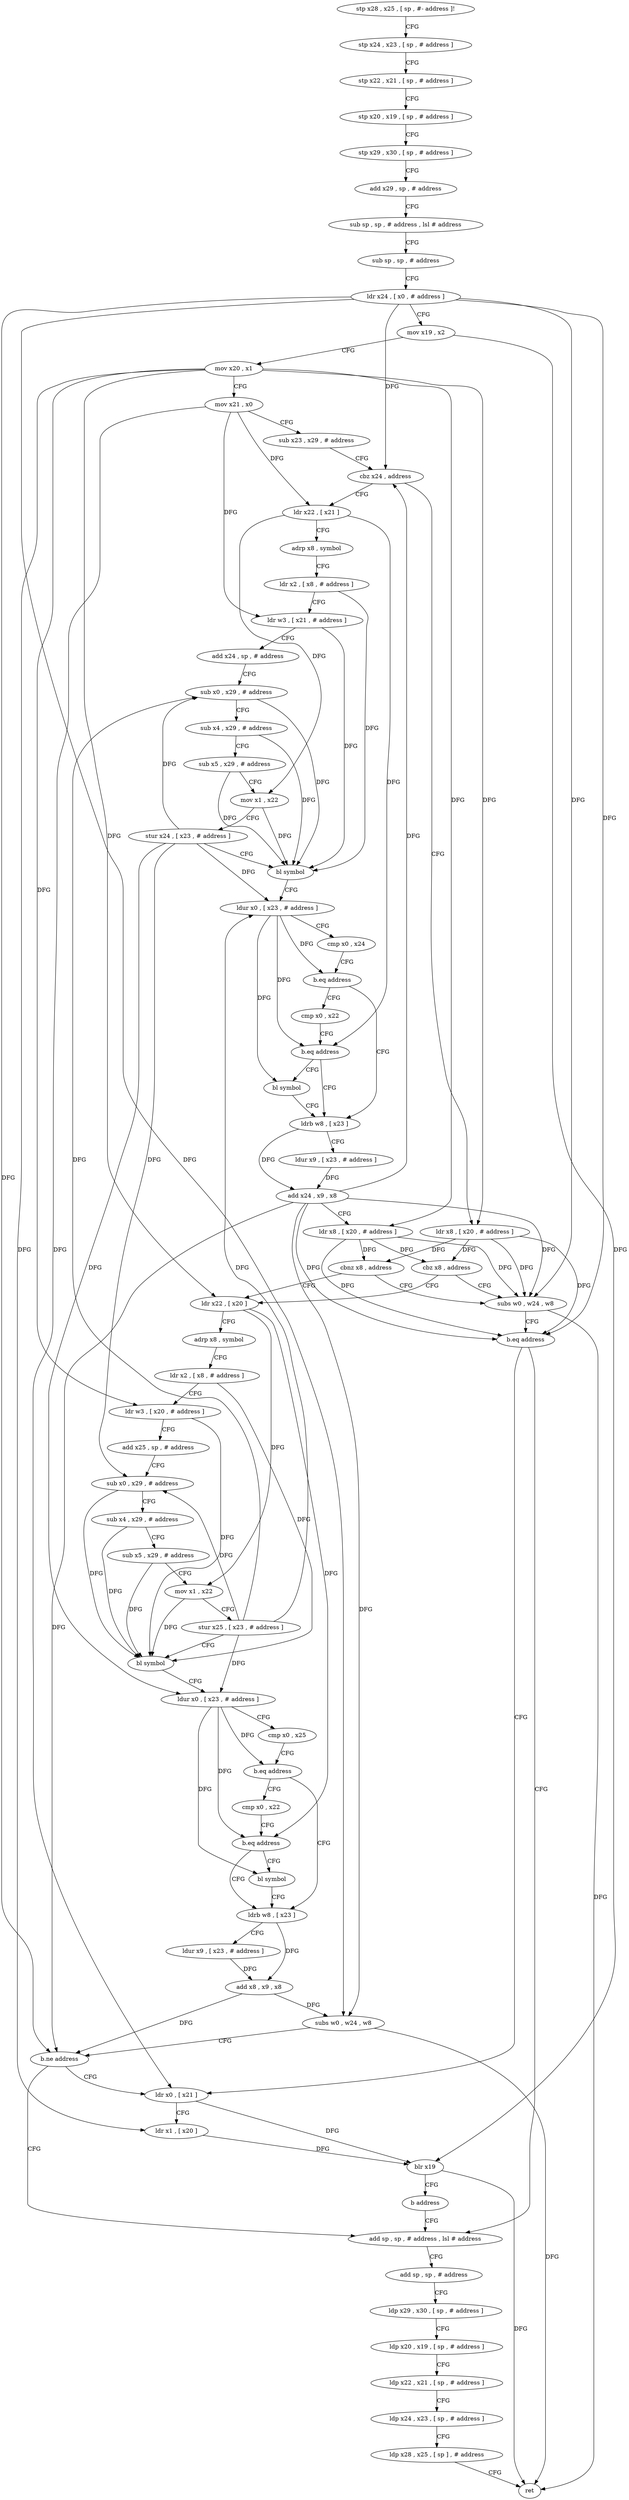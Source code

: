 digraph "func" {
"4239404" [label = "stp x28 , x25 , [ sp , #- address ]!" ]
"4239408" [label = "stp x24 , x23 , [ sp , # address ]" ]
"4239412" [label = "stp x22 , x21 , [ sp , # address ]" ]
"4239416" [label = "stp x20 , x19 , [ sp , # address ]" ]
"4239420" [label = "stp x29 , x30 , [ sp , # address ]" ]
"4239424" [label = "add x29 , sp , # address" ]
"4239428" [label = "sub sp , sp , # address , lsl # address" ]
"4239432" [label = "sub sp , sp , # address" ]
"4239436" [label = "ldr x24 , [ x0 , # address ]" ]
"4239440" [label = "mov x19 , x2" ]
"4239444" [label = "mov x20 , x1" ]
"4239448" [label = "mov x21 , x0" ]
"4239452" [label = "sub x23 , x29 , # address" ]
"4239456" [label = "cbz x24 , address" ]
"4239508" [label = "ldr x22 , [ x21 ]" ]
"4239460" [label = "ldr x8 , [ x20 , # address ]" ]
"4239512" [label = "adrp x8 , symbol" ]
"4239516" [label = "ldr x2 , [ x8 , # address ]" ]
"4239520" [label = "ldr w3 , [ x21 , # address ]" ]
"4239524" [label = "add x24 , sp , # address" ]
"4239528" [label = "sub x0 , x29 , # address" ]
"4239532" [label = "sub x4 , x29 , # address" ]
"4239536" [label = "sub x5 , x29 , # address" ]
"4239540" [label = "mov x1 , x22" ]
"4239544" [label = "stur x24 , [ x23 , # address ]" ]
"4239548" [label = "bl symbol" ]
"4239552" [label = "ldur x0 , [ x23 , # address ]" ]
"4239556" [label = "cmp x0 , x24" ]
"4239560" [label = "b.eq address" ]
"4239576" [label = "ldrb w8 , [ x23 ]" ]
"4239564" [label = "cmp x0 , x22" ]
"4239464" [label = "cbz x8 , address" ]
"4239596" [label = "ldr x22 , [ x20 ]" ]
"4239468" [label = "subs w0 , w24 , w8" ]
"4239580" [label = "ldur x9 , [ x23 , # address ]" ]
"4239584" [label = "add x24 , x9 , x8" ]
"4239588" [label = "ldr x8 , [ x20 , # address ]" ]
"4239592" [label = "cbnz x8 , address" ]
"4239568" [label = "b.eq address" ]
"4239572" [label = "bl symbol" ]
"4239600" [label = "adrp x8 , symbol" ]
"4239604" [label = "ldr x2 , [ x8 , # address ]" ]
"4239608" [label = "ldr w3 , [ x20 , # address ]" ]
"4239612" [label = "add x25 , sp , # address" ]
"4239616" [label = "sub x0 , x29 , # address" ]
"4239620" [label = "sub x4 , x29 , # address" ]
"4239624" [label = "sub x5 , x29 , # address" ]
"4239628" [label = "mov x1 , x22" ]
"4239632" [label = "stur x25 , [ x23 , # address ]" ]
"4239636" [label = "bl symbol" ]
"4239640" [label = "ldur x0 , [ x23 , # address ]" ]
"4239644" [label = "cmp x0 , x25" ]
"4239648" [label = "b.eq address" ]
"4239664" [label = "ldrb w8 , [ x23 ]" ]
"4239652" [label = "cmp x0 , x22" ]
"4239472" [label = "b.eq address" ]
"4239684" [label = "ldr x0 , [ x21 ]" ]
"4239476" [label = "add sp , sp , # address , lsl # address" ]
"4239668" [label = "ldur x9 , [ x23 , # address ]" ]
"4239672" [label = "add x8 , x9 , x8" ]
"4239676" [label = "subs w0 , w24 , w8" ]
"4239680" [label = "b.ne address" ]
"4239656" [label = "b.eq address" ]
"4239660" [label = "bl symbol" ]
"4239688" [label = "ldr x1 , [ x20 ]" ]
"4239692" [label = "blr x19" ]
"4239696" [label = "b address" ]
"4239480" [label = "add sp , sp , # address" ]
"4239484" [label = "ldp x29 , x30 , [ sp , # address ]" ]
"4239488" [label = "ldp x20 , x19 , [ sp , # address ]" ]
"4239492" [label = "ldp x22 , x21 , [ sp , # address ]" ]
"4239496" [label = "ldp x24 , x23 , [ sp , # address ]" ]
"4239500" [label = "ldp x28 , x25 , [ sp ] , # address" ]
"4239504" [label = "ret" ]
"4239404" -> "4239408" [ label = "CFG" ]
"4239408" -> "4239412" [ label = "CFG" ]
"4239412" -> "4239416" [ label = "CFG" ]
"4239416" -> "4239420" [ label = "CFG" ]
"4239420" -> "4239424" [ label = "CFG" ]
"4239424" -> "4239428" [ label = "CFG" ]
"4239428" -> "4239432" [ label = "CFG" ]
"4239432" -> "4239436" [ label = "CFG" ]
"4239436" -> "4239440" [ label = "CFG" ]
"4239436" -> "4239456" [ label = "DFG" ]
"4239436" -> "4239468" [ label = "DFG" ]
"4239436" -> "4239472" [ label = "DFG" ]
"4239436" -> "4239676" [ label = "DFG" ]
"4239436" -> "4239680" [ label = "DFG" ]
"4239440" -> "4239444" [ label = "CFG" ]
"4239440" -> "4239692" [ label = "DFG" ]
"4239444" -> "4239448" [ label = "CFG" ]
"4239444" -> "4239460" [ label = "DFG" ]
"4239444" -> "4239588" [ label = "DFG" ]
"4239444" -> "4239596" [ label = "DFG" ]
"4239444" -> "4239608" [ label = "DFG" ]
"4239444" -> "4239688" [ label = "DFG" ]
"4239448" -> "4239452" [ label = "CFG" ]
"4239448" -> "4239508" [ label = "DFG" ]
"4239448" -> "4239520" [ label = "DFG" ]
"4239448" -> "4239684" [ label = "DFG" ]
"4239452" -> "4239456" [ label = "CFG" ]
"4239456" -> "4239508" [ label = "CFG" ]
"4239456" -> "4239460" [ label = "CFG" ]
"4239508" -> "4239512" [ label = "CFG" ]
"4239508" -> "4239540" [ label = "DFG" ]
"4239508" -> "4239568" [ label = "DFG" ]
"4239460" -> "4239464" [ label = "DFG" ]
"4239460" -> "4239592" [ label = "DFG" ]
"4239460" -> "4239468" [ label = "DFG" ]
"4239460" -> "4239472" [ label = "DFG" ]
"4239512" -> "4239516" [ label = "CFG" ]
"4239516" -> "4239520" [ label = "CFG" ]
"4239516" -> "4239548" [ label = "DFG" ]
"4239520" -> "4239524" [ label = "CFG" ]
"4239520" -> "4239548" [ label = "DFG" ]
"4239524" -> "4239528" [ label = "CFG" ]
"4239528" -> "4239532" [ label = "CFG" ]
"4239528" -> "4239548" [ label = "DFG" ]
"4239532" -> "4239536" [ label = "CFG" ]
"4239532" -> "4239548" [ label = "DFG" ]
"4239536" -> "4239540" [ label = "CFG" ]
"4239536" -> "4239548" [ label = "DFG" ]
"4239540" -> "4239544" [ label = "CFG" ]
"4239540" -> "4239548" [ label = "DFG" ]
"4239544" -> "4239548" [ label = "CFG" ]
"4239544" -> "4239528" [ label = "DFG" ]
"4239544" -> "4239552" [ label = "DFG" ]
"4239544" -> "4239640" [ label = "DFG" ]
"4239544" -> "4239616" [ label = "DFG" ]
"4239548" -> "4239552" [ label = "CFG" ]
"4239552" -> "4239556" [ label = "CFG" ]
"4239552" -> "4239560" [ label = "DFG" ]
"4239552" -> "4239568" [ label = "DFG" ]
"4239552" -> "4239572" [ label = "DFG" ]
"4239556" -> "4239560" [ label = "CFG" ]
"4239560" -> "4239576" [ label = "CFG" ]
"4239560" -> "4239564" [ label = "CFG" ]
"4239576" -> "4239580" [ label = "CFG" ]
"4239576" -> "4239584" [ label = "DFG" ]
"4239564" -> "4239568" [ label = "CFG" ]
"4239464" -> "4239596" [ label = "CFG" ]
"4239464" -> "4239468" [ label = "CFG" ]
"4239596" -> "4239600" [ label = "CFG" ]
"4239596" -> "4239628" [ label = "DFG" ]
"4239596" -> "4239656" [ label = "DFG" ]
"4239468" -> "4239472" [ label = "CFG" ]
"4239468" -> "4239504" [ label = "DFG" ]
"4239580" -> "4239584" [ label = "DFG" ]
"4239584" -> "4239588" [ label = "CFG" ]
"4239584" -> "4239456" [ label = "DFG" ]
"4239584" -> "4239468" [ label = "DFG" ]
"4239584" -> "4239472" [ label = "DFG" ]
"4239584" -> "4239676" [ label = "DFG" ]
"4239584" -> "4239680" [ label = "DFG" ]
"4239588" -> "4239592" [ label = "DFG" ]
"4239588" -> "4239464" [ label = "DFG" ]
"4239588" -> "4239468" [ label = "DFG" ]
"4239588" -> "4239472" [ label = "DFG" ]
"4239592" -> "4239468" [ label = "CFG" ]
"4239592" -> "4239596" [ label = "CFG" ]
"4239568" -> "4239576" [ label = "CFG" ]
"4239568" -> "4239572" [ label = "CFG" ]
"4239572" -> "4239576" [ label = "CFG" ]
"4239600" -> "4239604" [ label = "CFG" ]
"4239604" -> "4239608" [ label = "CFG" ]
"4239604" -> "4239636" [ label = "DFG" ]
"4239608" -> "4239612" [ label = "CFG" ]
"4239608" -> "4239636" [ label = "DFG" ]
"4239612" -> "4239616" [ label = "CFG" ]
"4239616" -> "4239620" [ label = "CFG" ]
"4239616" -> "4239636" [ label = "DFG" ]
"4239620" -> "4239624" [ label = "CFG" ]
"4239620" -> "4239636" [ label = "DFG" ]
"4239624" -> "4239628" [ label = "CFG" ]
"4239624" -> "4239636" [ label = "DFG" ]
"4239628" -> "4239632" [ label = "CFG" ]
"4239628" -> "4239636" [ label = "DFG" ]
"4239632" -> "4239636" [ label = "CFG" ]
"4239632" -> "4239528" [ label = "DFG" ]
"4239632" -> "4239552" [ label = "DFG" ]
"4239632" -> "4239616" [ label = "DFG" ]
"4239632" -> "4239640" [ label = "DFG" ]
"4239636" -> "4239640" [ label = "CFG" ]
"4239640" -> "4239644" [ label = "CFG" ]
"4239640" -> "4239648" [ label = "DFG" ]
"4239640" -> "4239656" [ label = "DFG" ]
"4239640" -> "4239660" [ label = "DFG" ]
"4239644" -> "4239648" [ label = "CFG" ]
"4239648" -> "4239664" [ label = "CFG" ]
"4239648" -> "4239652" [ label = "CFG" ]
"4239664" -> "4239668" [ label = "CFG" ]
"4239664" -> "4239672" [ label = "DFG" ]
"4239652" -> "4239656" [ label = "CFG" ]
"4239472" -> "4239684" [ label = "CFG" ]
"4239472" -> "4239476" [ label = "CFG" ]
"4239684" -> "4239688" [ label = "CFG" ]
"4239684" -> "4239692" [ label = "DFG" ]
"4239476" -> "4239480" [ label = "CFG" ]
"4239668" -> "4239672" [ label = "DFG" ]
"4239672" -> "4239676" [ label = "DFG" ]
"4239672" -> "4239680" [ label = "DFG" ]
"4239676" -> "4239680" [ label = "CFG" ]
"4239676" -> "4239504" [ label = "DFG" ]
"4239680" -> "4239476" [ label = "CFG" ]
"4239680" -> "4239684" [ label = "CFG" ]
"4239656" -> "4239664" [ label = "CFG" ]
"4239656" -> "4239660" [ label = "CFG" ]
"4239660" -> "4239664" [ label = "CFG" ]
"4239688" -> "4239692" [ label = "DFG" ]
"4239692" -> "4239696" [ label = "CFG" ]
"4239692" -> "4239504" [ label = "DFG" ]
"4239696" -> "4239476" [ label = "CFG" ]
"4239480" -> "4239484" [ label = "CFG" ]
"4239484" -> "4239488" [ label = "CFG" ]
"4239488" -> "4239492" [ label = "CFG" ]
"4239492" -> "4239496" [ label = "CFG" ]
"4239496" -> "4239500" [ label = "CFG" ]
"4239500" -> "4239504" [ label = "CFG" ]
}
